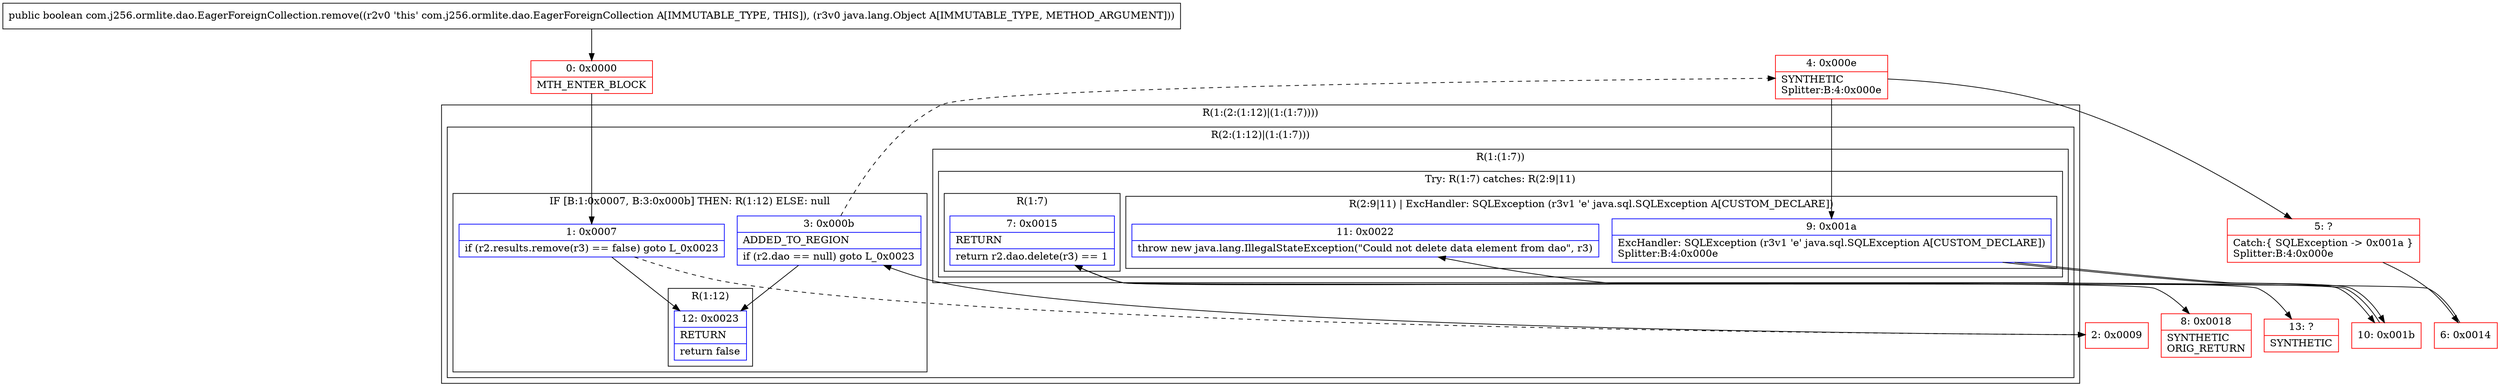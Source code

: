 digraph "CFG forcom.j256.ormlite.dao.EagerForeignCollection.remove(Ljava\/lang\/Object;)Z" {
subgraph cluster_Region_622851094 {
label = "R(1:(2:(1:12)|(1:(1:7))))";
node [shape=record,color=blue];
subgraph cluster_Region_2003519172 {
label = "R(2:(1:12)|(1:(1:7)))";
node [shape=record,color=blue];
subgraph cluster_IfRegion_1739046910 {
label = "IF [B:1:0x0007, B:3:0x000b] THEN: R(1:12) ELSE: null";
node [shape=record,color=blue];
Node_1 [shape=record,label="{1\:\ 0x0007|if (r2.results.remove(r3) == false) goto L_0x0023\l}"];
Node_3 [shape=record,label="{3\:\ 0x000b|ADDED_TO_REGION\l|if (r2.dao == null) goto L_0x0023\l}"];
subgraph cluster_Region_1879970115 {
label = "R(1:12)";
node [shape=record,color=blue];
Node_12 [shape=record,label="{12\:\ 0x0023|RETURN\l|return false\l}"];
}
}
subgraph cluster_Region_720102416 {
label = "R(1:(1:7))";
node [shape=record,color=blue];
subgraph cluster_TryCatchRegion_119266031 {
label = "Try: R(1:7) catches: R(2:9|11)";
node [shape=record,color=blue];
subgraph cluster_Region_1561976253 {
label = "R(1:7)";
node [shape=record,color=blue];
Node_7 [shape=record,label="{7\:\ 0x0015|RETURN\l|return r2.dao.delete(r3) == 1\l}"];
}
subgraph cluster_Region_1570589524 {
label = "R(2:9|11) | ExcHandler: SQLException (r3v1 'e' java.sql.SQLException A[CUSTOM_DECLARE])\l";
node [shape=record,color=blue];
Node_9 [shape=record,label="{9\:\ 0x001a|ExcHandler: SQLException (r3v1 'e' java.sql.SQLException A[CUSTOM_DECLARE])\lSplitter:B:4:0x000e\l}"];
Node_11 [shape=record,label="{11\:\ 0x0022|throw new java.lang.IllegalStateException(\"Could not delete data element from dao\", r3)\l}"];
}
}
}
}
}
subgraph cluster_Region_1570589524 {
label = "R(2:9|11) | ExcHandler: SQLException (r3v1 'e' java.sql.SQLException A[CUSTOM_DECLARE])\l";
node [shape=record,color=blue];
Node_9 [shape=record,label="{9\:\ 0x001a|ExcHandler: SQLException (r3v1 'e' java.sql.SQLException A[CUSTOM_DECLARE])\lSplitter:B:4:0x000e\l}"];
Node_11 [shape=record,label="{11\:\ 0x0022|throw new java.lang.IllegalStateException(\"Could not delete data element from dao\", r3)\l}"];
}
Node_0 [shape=record,color=red,label="{0\:\ 0x0000|MTH_ENTER_BLOCK\l}"];
Node_2 [shape=record,color=red,label="{2\:\ 0x0009}"];
Node_4 [shape=record,color=red,label="{4\:\ 0x000e|SYNTHETIC\lSplitter:B:4:0x000e\l}"];
Node_5 [shape=record,color=red,label="{5\:\ ?|Catch:\{ SQLException \-\> 0x001a \}\lSplitter:B:4:0x000e\l}"];
Node_6 [shape=record,color=red,label="{6\:\ 0x0014}"];
Node_8 [shape=record,color=red,label="{8\:\ 0x0018|SYNTHETIC\lORIG_RETURN\l}"];
Node_10 [shape=record,color=red,label="{10\:\ 0x001b}"];
Node_13 [shape=record,color=red,label="{13\:\ ?|SYNTHETIC\l}"];
MethodNode[shape=record,label="{public boolean com.j256.ormlite.dao.EagerForeignCollection.remove((r2v0 'this' com.j256.ormlite.dao.EagerForeignCollection A[IMMUTABLE_TYPE, THIS]), (r3v0 java.lang.Object A[IMMUTABLE_TYPE, METHOD_ARGUMENT])) }"];
MethodNode -> Node_0;
Node_1 -> Node_2[style=dashed];
Node_1 -> Node_12;
Node_3 -> Node_4[style=dashed];
Node_3 -> Node_12;
Node_7 -> Node_8;
Node_7 -> Node_13;
Node_9 -> Node_10;
Node_9 -> Node_10;
Node_0 -> Node_1;
Node_2 -> Node_3;
Node_4 -> Node_5;
Node_4 -> Node_9;
Node_5 -> Node_6;
Node_6 -> Node_7;
Node_10 -> Node_11;
}

